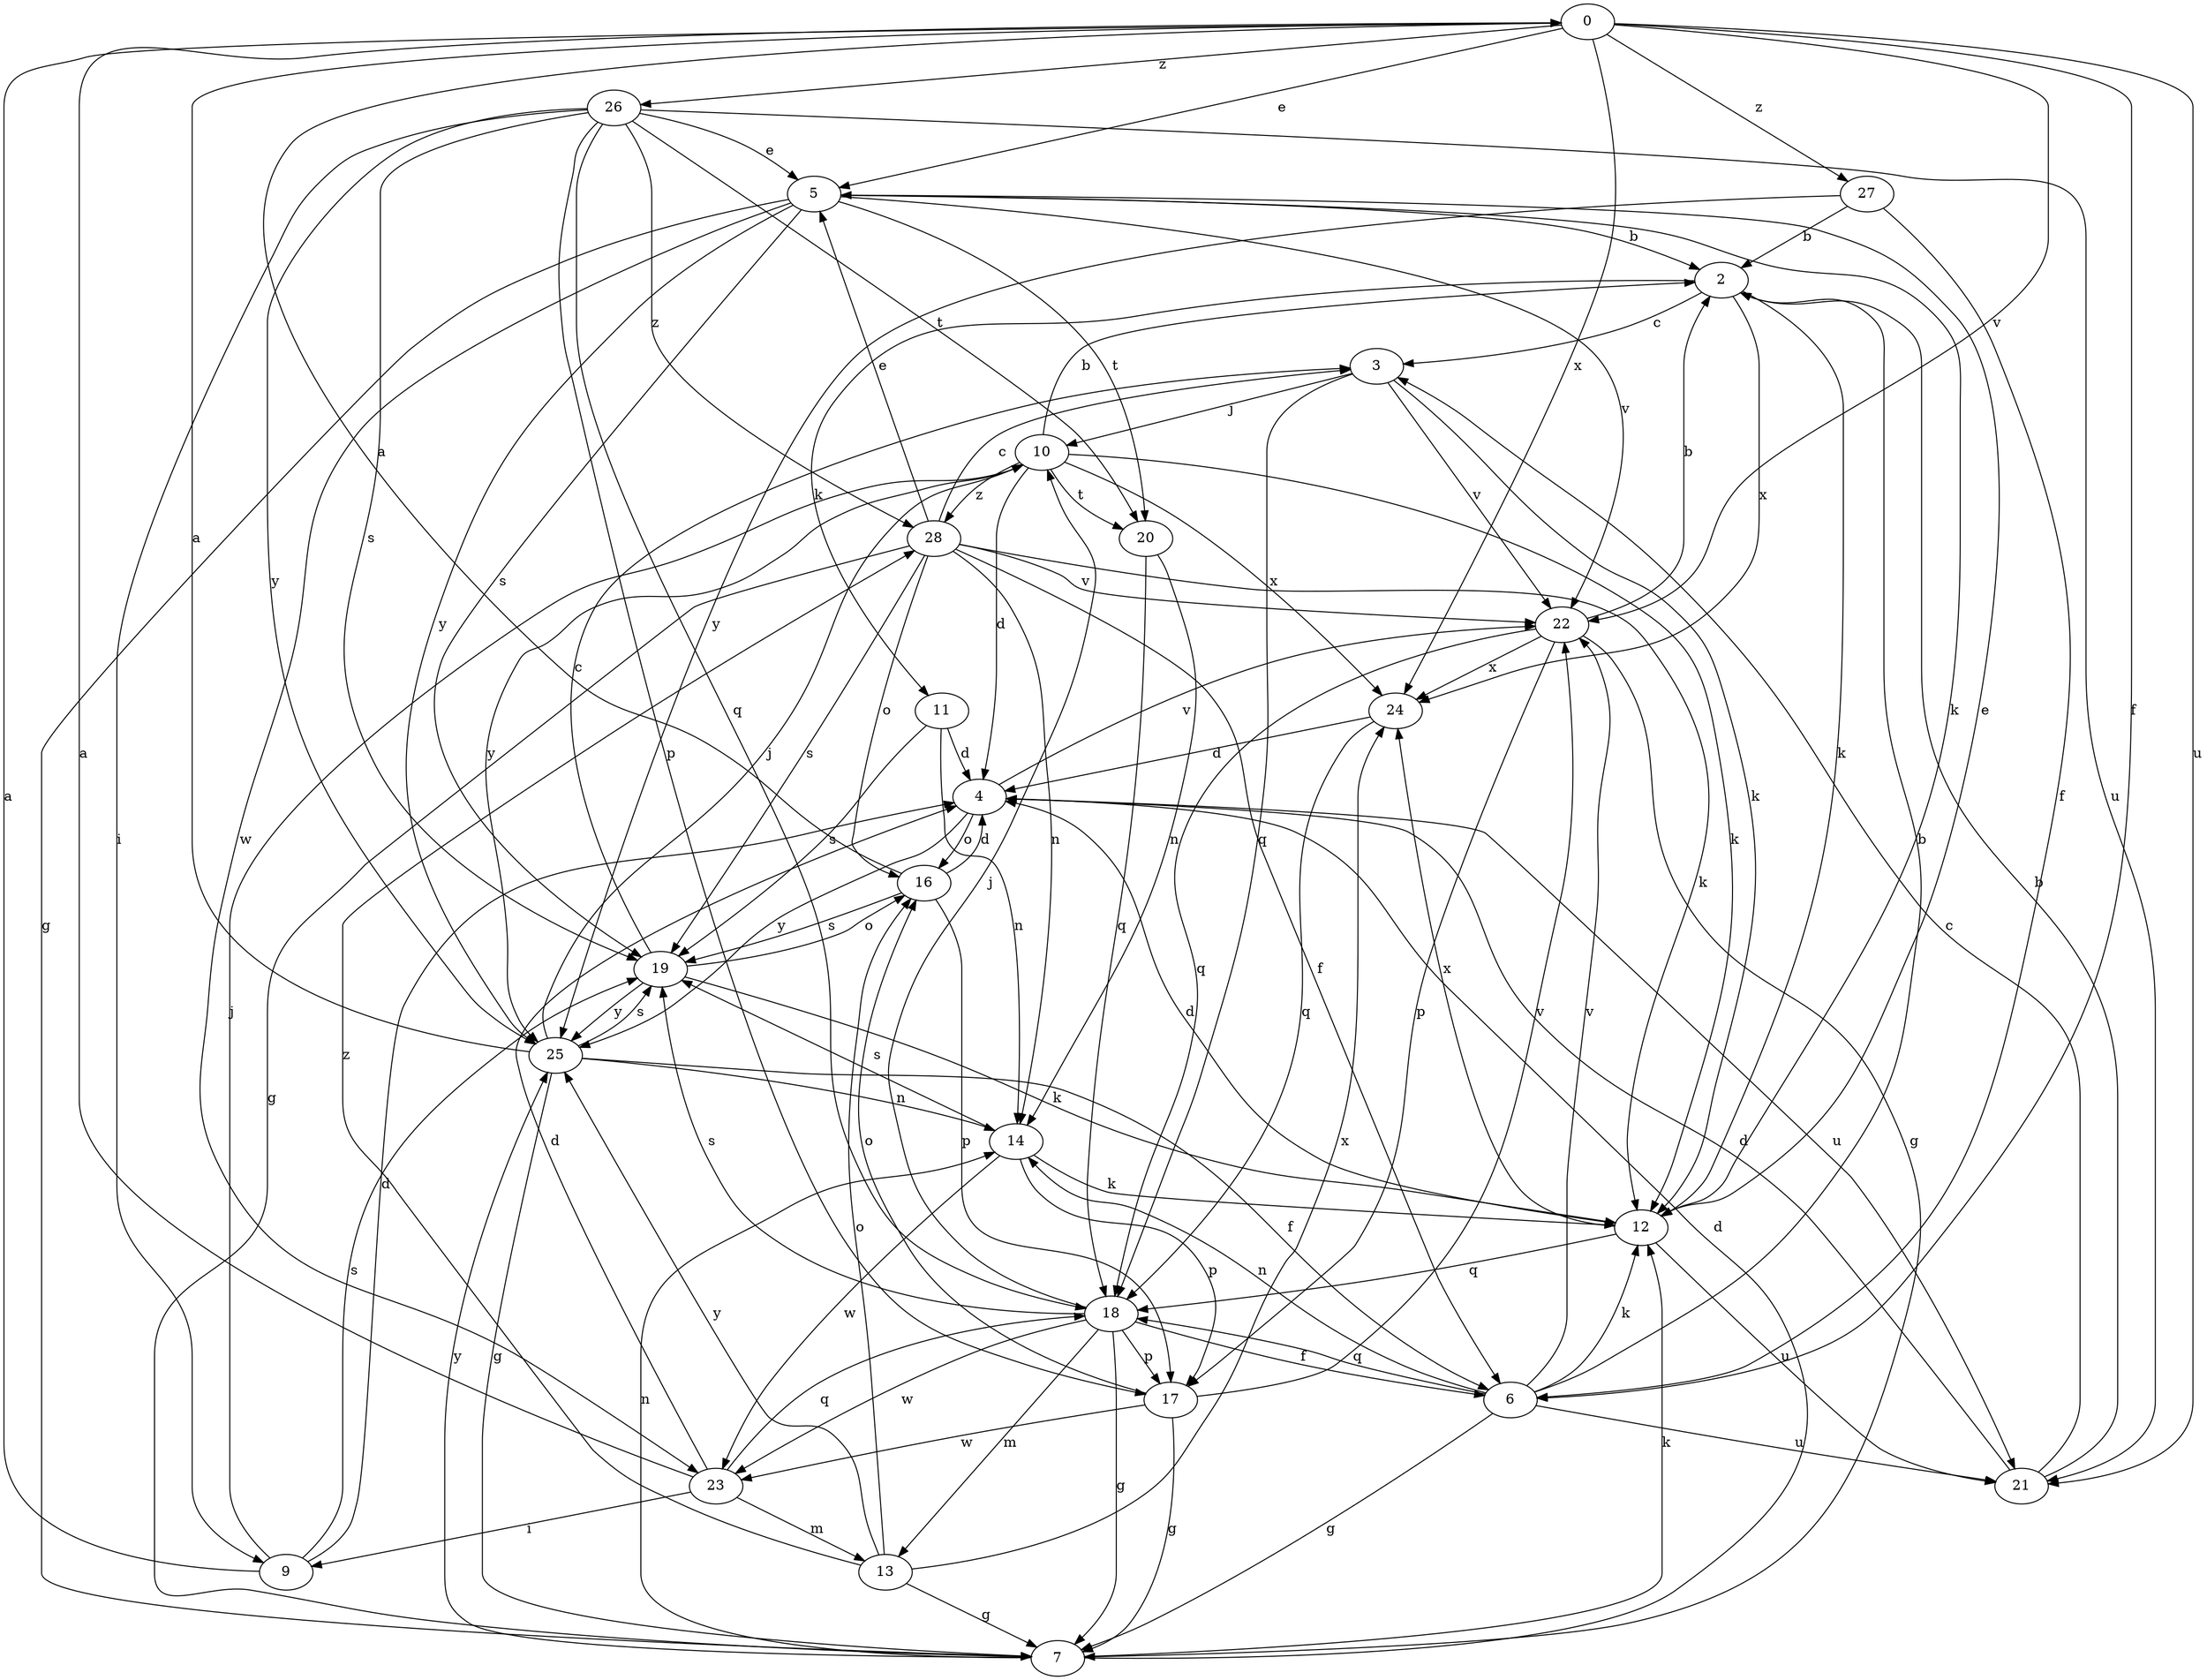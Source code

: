 strict digraph  {
0;
2;
3;
4;
5;
6;
7;
9;
10;
11;
12;
13;
14;
16;
17;
18;
19;
20;
21;
22;
23;
24;
25;
26;
27;
28;
0 -> 5  [label=e];
0 -> 6  [label=f];
0 -> 21  [label=u];
0 -> 22  [label=v];
0 -> 24  [label=x];
0 -> 26  [label=z];
0 -> 27  [label=z];
2 -> 3  [label=c];
2 -> 11  [label=k];
2 -> 12  [label=k];
2 -> 24  [label=x];
3 -> 10  [label=j];
3 -> 12  [label=k];
3 -> 18  [label=q];
3 -> 22  [label=v];
4 -> 16  [label=o];
4 -> 21  [label=u];
4 -> 22  [label=v];
4 -> 25  [label=y];
5 -> 2  [label=b];
5 -> 7  [label=g];
5 -> 12  [label=k];
5 -> 19  [label=s];
5 -> 20  [label=t];
5 -> 22  [label=v];
5 -> 23  [label=w];
5 -> 25  [label=y];
6 -> 2  [label=b];
6 -> 7  [label=g];
6 -> 12  [label=k];
6 -> 14  [label=n];
6 -> 18  [label=q];
6 -> 21  [label=u];
6 -> 22  [label=v];
7 -> 4  [label=d];
7 -> 12  [label=k];
7 -> 14  [label=n];
7 -> 25  [label=y];
9 -> 0  [label=a];
9 -> 4  [label=d];
9 -> 10  [label=j];
9 -> 19  [label=s];
10 -> 2  [label=b];
10 -> 4  [label=d];
10 -> 12  [label=k];
10 -> 20  [label=t];
10 -> 24  [label=x];
10 -> 25  [label=y];
10 -> 28  [label=z];
11 -> 4  [label=d];
11 -> 14  [label=n];
11 -> 19  [label=s];
12 -> 4  [label=d];
12 -> 5  [label=e];
12 -> 18  [label=q];
12 -> 21  [label=u];
12 -> 24  [label=x];
13 -> 7  [label=g];
13 -> 16  [label=o];
13 -> 24  [label=x];
13 -> 25  [label=y];
13 -> 28  [label=z];
14 -> 12  [label=k];
14 -> 17  [label=p];
14 -> 19  [label=s];
14 -> 23  [label=w];
16 -> 0  [label=a];
16 -> 4  [label=d];
16 -> 17  [label=p];
16 -> 19  [label=s];
17 -> 7  [label=g];
17 -> 16  [label=o];
17 -> 22  [label=v];
17 -> 23  [label=w];
18 -> 6  [label=f];
18 -> 7  [label=g];
18 -> 10  [label=j];
18 -> 13  [label=m];
18 -> 17  [label=p];
18 -> 19  [label=s];
18 -> 23  [label=w];
19 -> 3  [label=c];
19 -> 12  [label=k];
19 -> 16  [label=o];
19 -> 25  [label=y];
20 -> 14  [label=n];
20 -> 18  [label=q];
21 -> 2  [label=b];
21 -> 3  [label=c];
21 -> 4  [label=d];
22 -> 2  [label=b];
22 -> 7  [label=g];
22 -> 17  [label=p];
22 -> 18  [label=q];
22 -> 24  [label=x];
23 -> 0  [label=a];
23 -> 4  [label=d];
23 -> 9  [label=i];
23 -> 13  [label=m];
23 -> 18  [label=q];
24 -> 4  [label=d];
24 -> 18  [label=q];
25 -> 0  [label=a];
25 -> 6  [label=f];
25 -> 7  [label=g];
25 -> 10  [label=j];
25 -> 14  [label=n];
25 -> 19  [label=s];
26 -> 5  [label=e];
26 -> 9  [label=i];
26 -> 17  [label=p];
26 -> 18  [label=q];
26 -> 19  [label=s];
26 -> 20  [label=t];
26 -> 21  [label=u];
26 -> 25  [label=y];
26 -> 28  [label=z];
27 -> 2  [label=b];
27 -> 6  [label=f];
27 -> 25  [label=y];
28 -> 3  [label=c];
28 -> 5  [label=e];
28 -> 6  [label=f];
28 -> 7  [label=g];
28 -> 12  [label=k];
28 -> 14  [label=n];
28 -> 16  [label=o];
28 -> 19  [label=s];
28 -> 22  [label=v];
}
